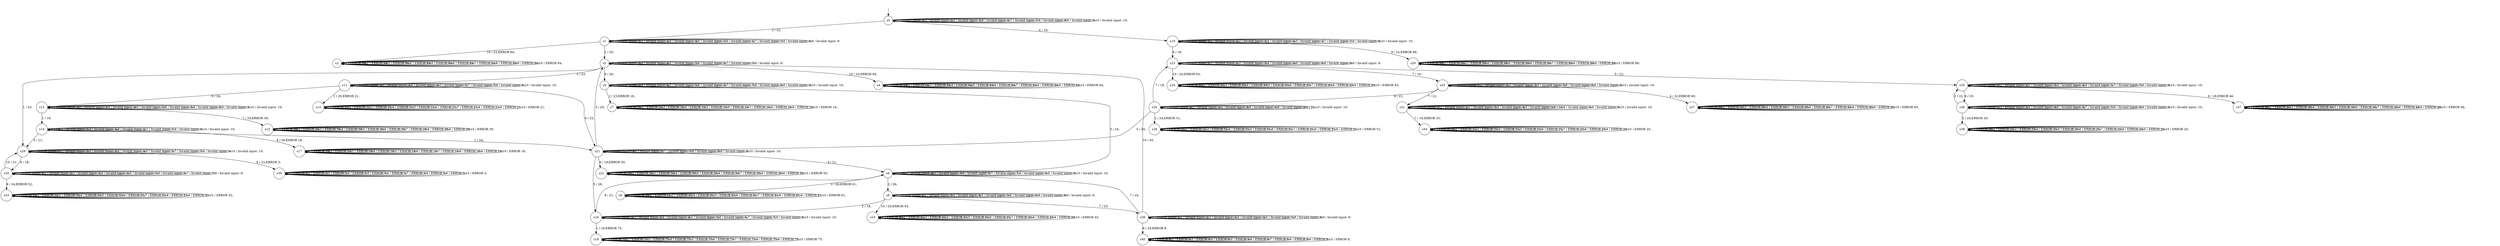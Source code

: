 digraph g {
__start0 [label="" shape="none"];

	s0 [shape="circle" label="s0"];
	s1 [shape="circle" label="s1"];
	s2 [shape="circle" label="s2"];
	s3 [shape="circle" label="s3"];
	s4 [shape="circle" label="s4"];
	s5 [shape="circle" label="s5"];
	s6 [shape="circle" label="s6"];
	s7 [shape="circle" label="s7"];
	s8 [shape="circle" label="s8"];
	s9 [shape="circle" label="s9"];
	s10 [shape="circle" label="s10"];
	s11 [shape="circle" label="s11"];
	s12 [shape="circle" label="s12"];
	s13 [shape="circle" label="s13"];
	s14 [shape="circle" label="s14"];
	s15 [shape="circle" label="s15"];
	s16 [shape="circle" label="s16"];
	s17 [shape="circle" label="s17"];
	s18 [shape="circle" label="s18"];
	s19 [shape="circle" label="s19"];
	s20 [shape="circle" label="s20"];
	s21 [shape="circle" label="s21"];
	s22 [shape="circle" label="s22"];
	s23 [shape="circle" label="s23"];
	s24 [shape="circle" label="s24"];
	s25 [shape="circle" label="s25"];
	s26 [shape="circle" label="s26"];
	s27 [shape="circle" label="s27"];
	s28 [shape="circle" label="s28"];
	s29 [shape="circle" label="s29"];
	s30 [shape="circle" label="s30"];
	s31 [shape="circle" label="s31"];
	s32 [shape="circle" label="s32"];
	s33 [shape="circle" label="s33"];
	s34 [shape="circle" label="s34"];
	s35 [shape="circle" label="s35"];
	s36 [shape="circle" label="s36"];
	s37 [shape="circle" label="s37"];
	s38 [shape="circle" label="s38"];
	s39 [shape="circle" label="s39"];
	s40 [shape="circle" label="s40"];
	s0 -> s0 [label="1 / Invalid input: 1;"];
	s0 -> s0 [label="2 / Invalid input: 2;"];
	s0 -> s1 [label="3 / 22;"];
	s0 -> s19 [label="4 / 18;"];
	s0 -> s0 [label="5 / Invalid input: 5;"];
	s0 -> s0 [label="6 / Invalid input: 6;"];
	s0 -> s0 [label="7 / Invalid input: 7;"];
	s0 -> s0 [label="8 / Invalid input: 8;"];
	s0 -> s0 [label="9 / Invalid input: 9;"];
	s0 -> s0 [label="10 / Invalid input: 10;"];
	s1 -> s1 [label="1 / Invalid input: 1;"];
	s1 -> s3 [label="2 / 20;"];
	s1 -> s1 [label="3 / Invalid input: 3;"];
	s1 -> s1 [label="4 / Invalid input: 4;"];
	s1 -> s1 [label="5 / Invalid input: 5;"];
	s1 -> s1 [label="6 / Invalid input: 6;"];
	s1 -> s1 [label="7 / Invalid input: 7;"];
	s1 -> s1 [label="8 / Invalid input: 8;"];
	s1 -> s1 [label="9 / Invalid input: 9;"];
	s1 -> s2 [label="10 / 23;ERROR 84;"];
	s2 -> s2 [label="1 / ERROR 84;"];
	s2 -> s2 [label="2 / ERROR 84;"];
	s2 -> s2 [label="3 / ERROR 84;"];
	s2 -> s2 [label="4 / ERROR 84;"];
	s2 -> s2 [label="5 / ERROR 84;"];
	s2 -> s2 [label="6 / ERROR 84;"];
	s2 -> s2 [label="7 / ERROR 84;"];
	s2 -> s2 [label="8 / ERROR 84;"];
	s2 -> s2 [label="9 / ERROR 84;"];
	s2 -> s2 [label="10 / ERROR 84;"];
	s3 -> s29 [label="1 / 23;"];
	s3 -> s3 [label="2 / Invalid input: 2;"];
	s3 -> s11 [label="3 / 23;"];
	s3 -> s3 [label="4 / Invalid input: 4;"];
	s3 -> s3 [label="5 / Invalid input: 5;"];
	s3 -> s3 [label="6 / Invalid input: 6;"];
	s3 -> s3 [label="7 / Invalid input: 7;"];
	s3 -> s3 [label="8 / Invalid input: 8;"];
	s3 -> s5 [label="9 / 26;"];
	s3 -> s4 [label="10 / 16;ERROR 64;"];
	s4 -> s4 [label="1 / ERROR 64;"];
	s4 -> s4 [label="2 / ERROR 64;"];
	s4 -> s4 [label="3 / ERROR 64;"];
	s4 -> s4 [label="4 / ERROR 64;"];
	s4 -> s4 [label="5 / ERROR 64;"];
	s4 -> s4 [label="6 / ERROR 64;"];
	s4 -> s4 [label="7 / ERROR 64;"];
	s4 -> s4 [label="8 / ERROR 64;"];
	s4 -> s4 [label="9 / ERROR 64;"];
	s4 -> s4 [label="10 / ERROR 64;"];
	s5 -> s5 [label="1 / Invalid input: 1;"];
	s5 -> s7 [label="2 / 23;ERROR 16;"];
	s5 -> s6 [label="3 / 24;"];
	s5 -> s5 [label="4 / Invalid input: 4;"];
	s5 -> s5 [label="5 / Invalid input: 5;"];
	s5 -> s5 [label="6 / Invalid input: 6;"];
	s5 -> s5 [label="7 / Invalid input: 7;"];
	s5 -> s5 [label="8 / Invalid input: 8;"];
	s5 -> s5 [label="9 / Invalid input: 9;"];
	s5 -> s5 [label="10 / Invalid input: 10;"];
	s6 -> s6 [label="1 / 24;"];
	s6 -> s8 [label="2 / 26;"];
	s6 -> s9 [label="3 / 26;ERROR 61;"];
	s6 -> s6 [label="4 / Invalid input: 4;"];
	s6 -> s6 [label="5 / Invalid input: 5;"];
	s6 -> s6 [label="6 / Invalid input: 6;"];
	s6 -> s6 [label="7 / Invalid input: 7;"];
	s6 -> s6 [label="8 / Invalid input: 8;"];
	s6 -> s6 [label="9 / Invalid input: 9;"];
	s6 -> s6 [label="10 / Invalid input: 10;"];
	s7 -> s7 [label="1 / ERROR 16;"];
	s7 -> s7 [label="2 / ERROR 16;"];
	s7 -> s7 [label="3 / ERROR 16;"];
	s7 -> s7 [label="4 / ERROR 16;"];
	s7 -> s7 [label="5 / ERROR 16;"];
	s7 -> s7 [label="6 / ERROR 16;"];
	s7 -> s7 [label="7 / ERROR 16;"];
	s7 -> s7 [label="8 / ERROR 16;"];
	s7 -> s7 [label="9 / ERROR 16;"];
	s7 -> s7 [label="10 / ERROR 16;"];
	s8 -> s8 [label="1 / Invalid input: 1;"];
	s8 -> s16 [label="2 / 18;"];
	s8 -> s8 [label="3 / Invalid input: 3;"];
	s8 -> s8 [label="4 / Invalid input: 4;"];
	s8 -> s8 [label="5 / Invalid input: 5;"];
	s8 -> s8 [label="6 / Invalid input: 6;"];
	s8 -> s39 [label="7 / 23;"];
	s8 -> s8 [label="8 / Invalid input: 8;"];
	s8 -> s8 [label="9 / Invalid input: 9;"];
	s8 -> s10 [label="10 / 20;ERROR 45;"];
	s9 -> s9 [label="1 / ERROR 61;"];
	s9 -> s9 [label="2 / ERROR 61;"];
	s9 -> s9 [label="3 / ERROR 61;"];
	s9 -> s9 [label="4 / ERROR 61;"];
	s9 -> s9 [label="5 / ERROR 61;"];
	s9 -> s9 [label="6 / ERROR 61;"];
	s9 -> s9 [label="7 / ERROR 61;"];
	s9 -> s9 [label="8 / ERROR 61;"];
	s9 -> s9 [label="9 / ERROR 61;"];
	s9 -> s9 [label="10 / ERROR 61;"];
	s10 -> s10 [label="1 / ERROR 45;"];
	s10 -> s10 [label="2 / ERROR 45;"];
	s10 -> s10 [label="3 / ERROR 45;"];
	s10 -> s10 [label="4 / ERROR 45;"];
	s10 -> s10 [label="5 / ERROR 45;"];
	s10 -> s10 [label="6 / ERROR 45;"];
	s10 -> s10 [label="7 / ERROR 45;"];
	s10 -> s10 [label="8 / ERROR 45;"];
	s10 -> s10 [label="9 / ERROR 45;"];
	s10 -> s10 [label="10 / ERROR 45;"];
	s11 -> s13 [label="1 / 20;ERROR 21;"];
	s11 -> s11 [label="2 / Invalid input: 2;"];
	s11 -> s11 [label="3 / Invalid input: 3;"];
	s11 -> s11 [label="4 / Invalid input: 4;"];
	s11 -> s11 [label="5 / Invalid input: 5;"];
	s11 -> s21 [label="6 / 22;"];
	s11 -> s11 [label="7 / Invalid input: 7;"];
	s11 -> s11 [label="8 / Invalid input: 8;"];
	s11 -> s12 [label="9 / 24;"];
	s11 -> s11 [label="10 / Invalid input: 10;"];
	s12 -> s14 [label="1 / 18;"];
	s12 -> s12 [label="2 / Invalid input: 2;"];
	s12 -> s12 [label="3 / Invalid input: 3;"];
	s12 -> s12 [label="4 / Invalid input: 4;"];
	s12 -> s12 [label="5 / Invalid input: 5;"];
	s12 -> s12 [label="6 / Invalid input: 6;"];
	s12 -> s15 [label="7 / 24;ERROR 39;"];
	s12 -> s12 [label="8 / Invalid input: 8;"];
	s12 -> s12 [label="9 / Invalid input: 9;"];
	s12 -> s12 [label="10 / Invalid input: 10;"];
	s13 -> s13 [label="1 / ERROR 21;"];
	s13 -> s13 [label="2 / ERROR 21;"];
	s13 -> s13 [label="3 / ERROR 21;"];
	s13 -> s13 [label="4 / ERROR 21;"];
	s13 -> s13 [label="5 / ERROR 21;"];
	s13 -> s13 [label="6 / ERROR 21;"];
	s13 -> s13 [label="7 / ERROR 21;"];
	s13 -> s13 [label="8 / ERROR 21;"];
	s13 -> s13 [label="9 / ERROR 21;"];
	s13 -> s13 [label="10 / ERROR 21;"];
	s14 -> s21 [label="1 / 24;"];
	s14 -> s14 [label="2 / 19;"];
	s14 -> s14 [label="3 / Invalid input: 3;"];
	s14 -> s14 [label="4 / Invalid input: 4;"];
	s14 -> s29 [label="5 / 21;"];
	s14 -> s14 [label="6 / Invalid input: 6;"];
	s14 -> s14 [label="7 / Invalid input: 7;"];
	s14 -> s17 [label="8 / 26;ERROR 18;"];
	s14 -> s14 [label="9 / Invalid input: 9;"];
	s14 -> s14 [label="10 / Invalid input: 10;"];
	s15 -> s15 [label="1 / ERROR 39;"];
	s15 -> s15 [label="2 / ERROR 39;"];
	s15 -> s15 [label="3 / ERROR 39;"];
	s15 -> s15 [label="4 / ERROR 39;"];
	s15 -> s15 [label="5 / ERROR 39;"];
	s15 -> s15 [label="6 / ERROR 39;"];
	s15 -> s15 [label="7 / ERROR 39;"];
	s15 -> s15 [label="8 / ERROR 39;"];
	s15 -> s15 [label="9 / ERROR 39;"];
	s15 -> s15 [label="10 / ERROR 39;"];
	s16 -> s18 [label="1 / 18;ERROR 75;"];
	s16 -> s16 [label="2 / Invalid input: 2;"];
	s16 -> s16 [label="3 / Invalid input: 3;"];
	s16 -> s16 [label="4 / Invalid input: 4;"];
	s16 -> s16 [label="5 / Invalid input: 5;"];
	s16 -> s16 [label="6 / Invalid input: 6;"];
	s16 -> s16 [label="7 / Invalid input: 7;"];
	s16 -> s6 [label="8 / 21;"];
	s16 -> s16 [label="9 / Invalid input: 9;"];
	s16 -> s16 [label="10 / Invalid input: 10;"];
	s17 -> s17 [label="1 / ERROR 18;"];
	s17 -> s17 [label="2 / ERROR 18;"];
	s17 -> s17 [label="3 / ERROR 18;"];
	s17 -> s17 [label="4 / ERROR 18;"];
	s17 -> s17 [label="5 / ERROR 18;"];
	s17 -> s17 [label="6 / ERROR 18;"];
	s17 -> s17 [label="7 / ERROR 18;"];
	s17 -> s17 [label="8 / ERROR 18;"];
	s17 -> s17 [label="9 / ERROR 18;"];
	s17 -> s17 [label="10 / ERROR 18;"];
	s18 -> s18 [label="1 / ERROR 75;"];
	s18 -> s18 [label="2 / ERROR 75;"];
	s18 -> s18 [label="3 / ERROR 75;"];
	s18 -> s18 [label="4 / ERROR 75;"];
	s18 -> s18 [label="5 / ERROR 75;"];
	s18 -> s18 [label="6 / ERROR 75;"];
	s18 -> s18 [label="7 / ERROR 75;"];
	s18 -> s18 [label="8 / ERROR 75;"];
	s18 -> s18 [label="9 / ERROR 75;"];
	s18 -> s18 [label="10 / ERROR 75;"];
	s19 -> s19 [label="1 / Invalid input: 1;"];
	s19 -> s19 [label="2 / Invalid input: 2;"];
	s19 -> s19 [label="3 / Invalid input: 3;"];
	s19 -> s19 [label="4 / Invalid input: 4;"];
	s19 -> s19 [label="5 / Invalid input: 5;"];
	s19 -> s23 [label="6 / 18;"];
	s19 -> s19 [label="7 / Invalid input: 7;"];
	s19 -> s20 [label="8 / 22;ERROR 88;"];
	s19 -> s19 [label="9 / Invalid input: 9;"];
	s19 -> s19 [label="10 / Invalid input: 10;"];
	s20 -> s20 [label="1 / ERROR 88;"];
	s20 -> s20 [label="2 / ERROR 88;"];
	s20 -> s20 [label="3 / ERROR 88;"];
	s20 -> s20 [label="4 / ERROR 88;"];
	s20 -> s20 [label="5 / ERROR 88;"];
	s20 -> s20 [label="6 / ERROR 88;"];
	s20 -> s20 [label="7 / ERROR 88;"];
	s20 -> s20 [label="8 / ERROR 88;"];
	s20 -> s20 [label="9 / ERROR 88;"];
	s20 -> s20 [label="10 / ERROR 88;"];
	s21 -> s21 [label="1 / Invalid input: 1;"];
	s21 -> s21 [label="2 / Invalid input: 2;"];
	s21 -> s3 [label="3 / 20;"];
	s21 -> s6 [label="4 / 21;"];
	s21 -> s16 [label="5 / 26;"];
	s21 -> s22 [label="6 / 18;ERROR 50;"];
	s21 -> s21 [label="7 / Invalid input: 7;"];
	s21 -> s21 [label="8 / Invalid input: 8;"];
	s21 -> s21 [label="9 / Invalid input: 9;"];
	s21 -> s21 [label="10 / Invalid input: 10;"];
	s22 -> s22 [label="1 / ERROR 50;"];
	s22 -> s22 [label="2 / ERROR 50;"];
	s22 -> s22 [label="3 / ERROR 50;"];
	s22 -> s22 [label="4 / ERROR 50;"];
	s22 -> s22 [label="5 / ERROR 50;"];
	s22 -> s22 [label="6 / ERROR 50;"];
	s22 -> s22 [label="7 / ERROR 50;"];
	s22 -> s22 [label="8 / ERROR 50;"];
	s22 -> s22 [label="9 / ERROR 50;"];
	s22 -> s22 [label="10 / ERROR 50;"];
	s23 -> s23 [label="1 / Invalid input: 1;"];
	s23 -> s23 [label="2 / Invalid input: 2;"];
	s23 -> s23 [label="3 / Invalid input: 3;"];
	s23 -> s23 [label="4 / Invalid input: 4;"];
	s23 -> s35 [label="5 / 22;"];
	s23 -> s23 [label="6 / Invalid input: 6;"];
	s23 -> s25 [label="7 / 16;"];
	s23 -> s23 [label="8 / Invalid input: 8;"];
	s23 -> s23 [label="9 / Invalid input: 9;"];
	s23 -> s24 [label="10 / 20;ERROR 93;"];
	s24 -> s24 [label="1 / ERROR 93;"];
	s24 -> s24 [label="2 / ERROR 93;"];
	s24 -> s24 [label="3 / ERROR 93;"];
	s24 -> s24 [label="4 / ERROR 93;"];
	s24 -> s24 [label="5 / ERROR 93;"];
	s24 -> s24 [label="6 / ERROR 93;"];
	s24 -> s24 [label="7 / ERROR 93;"];
	s24 -> s24 [label="8 / ERROR 93;"];
	s24 -> s24 [label="9 / ERROR 93;"];
	s24 -> s24 [label="10 / ERROR 93;"];
	s25 -> s25 [label="1 / Invalid input: 1;"];
	s25 -> s25 [label="2 / Invalid input: 2;"];
	s25 -> s25 [label="3 / Invalid input: 3;"];
	s25 -> s27 [label="4 / 22;ERROR 60;"];
	s25 -> s25 [label="5 / Invalid input: 5;"];
	s25 -> s25 [label="6 / Invalid input: 6;"];
	s25 -> s31 [label="7 / 21;"];
	s25 -> s25 [label="8 / Invalid input: 8;"];
	s25 -> s26 [label="9 / 21;"];
	s25 -> s25 [label="10 / Invalid input: 10;"];
	s26 -> s28 [label="1 / 24;ERROR 51;"];
	s26 -> s26 [label="2 / Invalid input: 2;"];
	s26 -> s26 [label="3 / Invalid input: 3;"];
	s26 -> s26 [label="4 / Invalid input: 4;"];
	s26 -> s21 [label="5 / 24;"];
	s26 -> s26 [label="6 / Invalid input: 6;"];
	s26 -> s23 [label="7 / 18;"];
	s26 -> s26 [label="8 / Invalid input: 8;"];
	s26 -> s26 [label="9 / 21;"];
	s26 -> s26 [label="10 / Invalid input: 10;"];
	s27 -> s27 [label="1 / ERROR 60;"];
	s27 -> s27 [label="2 / ERROR 60;"];
	s27 -> s27 [label="3 / ERROR 60;"];
	s27 -> s27 [label="4 / ERROR 60;"];
	s27 -> s27 [label="5 / ERROR 60;"];
	s27 -> s27 [label="6 / ERROR 60;"];
	s27 -> s27 [label="7 / ERROR 60;"];
	s27 -> s27 [label="8 / ERROR 60;"];
	s27 -> s27 [label="9 / ERROR 60;"];
	s27 -> s27 [label="10 / ERROR 60;"];
	s28 -> s28 [label="1 / ERROR 51;"];
	s28 -> s28 [label="2 / ERROR 51;"];
	s28 -> s28 [label="3 / ERROR 51;"];
	s28 -> s28 [label="4 / ERROR 51;"];
	s28 -> s28 [label="5 / ERROR 51;"];
	s28 -> s28 [label="6 / ERROR 51;"];
	s28 -> s28 [label="7 / ERROR 51;"];
	s28 -> s28 [label="8 / ERROR 51;"];
	s28 -> s28 [label="9 / ERROR 51;"];
	s28 -> s28 [label="10 / ERROR 51;"];
	s29 -> s29 [label="1 / Invalid input: 1;"];
	s29 -> s29 [label="2 / Invalid input: 2;"];
	s29 -> s29 [label="3 / Invalid input: 3;"];
	s29 -> s29 [label="4 / Invalid input: 4;"];
	s29 -> s29 [label="5 / Invalid input: 5;"];
	s29 -> s32 [label="6 / 18;"];
	s29 -> s29 [label="7 / Invalid input: 7;"];
	s29 -> s30 [label="8 / 22;ERROR 3;"];
	s29 -> s29 [label="9 / Invalid input: 9;"];
	s29 -> s29 [label="10 / Invalid input: 10;"];
	s30 -> s30 [label="1 / ERROR 3;"];
	s30 -> s30 [label="2 / ERROR 3;"];
	s30 -> s30 [label="3 / ERROR 3;"];
	s30 -> s30 [label="4 / ERROR 3;"];
	s30 -> s30 [label="5 / ERROR 3;"];
	s30 -> s30 [label="6 / ERROR 3;"];
	s30 -> s30 [label="7 / ERROR 3;"];
	s30 -> s30 [label="8 / ERROR 3;"];
	s30 -> s30 [label="9 / ERROR 3;"];
	s30 -> s30 [label="10 / ERROR 3;"];
	s31 -> s31 [label="1 / Invalid input: 1;"];
	s31 -> s31 [label="2 / Invalid input: 2;"];
	s31 -> s31 [label="3 / Invalid input: 3;"];
	s31 -> s31 [label="4 / Invalid input: 4;"];
	s31 -> s31 [label="5 / Invalid input: 5;"];
	s31 -> s31 [label="6 / 16;"];
	s31 -> s34 [label="7 / 16;ERROR 25;"];
	s31 -> s31 [label="8 / Invalid input: 8;"];
	s31 -> s31 [label="9 / Invalid input: 9;"];
	s31 -> s31 [label="10 / Invalid input: 10;"];
	s32 -> s32 [label="1 / Invalid input: 1;"];
	s32 -> s32 [label="2 / Invalid input: 2;"];
	s32 -> s32 [label="3 / Invalid input: 3;"];
	s32 -> s32 [label="4 / Invalid input: 4;"];
	s32 -> s32 [label="5 / Invalid input: 5;"];
	s32 -> s32 [label="6 / Invalid input: 6;"];
	s32 -> s32 [label="7 / Invalid input: 7;"];
	s32 -> s33 [label="8 / 24;ERROR 52;"];
	s32 -> s32 [label="9 / Invalid input: 9;"];
	s32 -> s29 [label="10 / 21;"];
	s33 -> s33 [label="1 / ERROR 52;"];
	s33 -> s33 [label="2 / ERROR 52;"];
	s33 -> s33 [label="3 / ERROR 52;"];
	s33 -> s33 [label="4 / ERROR 52;"];
	s33 -> s33 [label="5 / ERROR 52;"];
	s33 -> s33 [label="6 / ERROR 52;"];
	s33 -> s33 [label="7 / ERROR 52;"];
	s33 -> s33 [label="8 / ERROR 52;"];
	s33 -> s33 [label="9 / ERROR 52;"];
	s33 -> s33 [label="10 / ERROR 52;"];
	s34 -> s34 [label="1 / ERROR 25;"];
	s34 -> s34 [label="2 / ERROR 25;"];
	s34 -> s34 [label="3 / ERROR 25;"];
	s34 -> s34 [label="4 / ERROR 25;"];
	s34 -> s34 [label="5 / ERROR 25;"];
	s34 -> s34 [label="6 / ERROR 25;"];
	s34 -> s34 [label="7 / ERROR 25;"];
	s34 -> s34 [label="8 / ERROR 25;"];
	s34 -> s34 [label="9 / ERROR 25;"];
	s34 -> s34 [label="10 / ERROR 25;"];
	s35 -> s35 [label="1 / Invalid input: 1;"];
	s35 -> s35 [label="2 / Invalid input: 2;"];
	s35 -> s35 [label="3 / Invalid input: 3;"];
	s35 -> s35 [label="4 / Invalid input: 4;"];
	s35 -> s35 [label="5 / Invalid input: 5;"];
	s35 -> s37 [label="6 / 18;ERROR 46;"];
	s35 -> s35 [label="7 / Invalid input: 7;"];
	s35 -> s35 [label="8 / Invalid input: 8;"];
	s35 -> s36 [label="9 / 25;"];
	s35 -> s35 [label="10 / Invalid input: 10;"];
	s36 -> s36 [label="1 / Invalid input: 1;"];
	s36 -> s35 [label="2 / 22;"];
	s36 -> s36 [label="3 / Invalid input: 3;"];
	s36 -> s36 [label="4 / Invalid input: 4;"];
	s36 -> s38 [label="5 / 24;ERROR 20;"];
	s36 -> s36 [label="6 / Invalid input: 6;"];
	s36 -> s36 [label="7 / Invalid input: 7;"];
	s36 -> s36 [label="8 / Invalid input: 8;"];
	s36 -> s36 [label="9 / Invalid input: 9;"];
	s36 -> s36 [label="10 / Invalid input: 10;"];
	s37 -> s37 [label="1 / ERROR 46;"];
	s37 -> s37 [label="2 / ERROR 46;"];
	s37 -> s37 [label="3 / ERROR 46;"];
	s37 -> s37 [label="4 / ERROR 46;"];
	s37 -> s37 [label="5 / ERROR 46;"];
	s37 -> s37 [label="6 / ERROR 46;"];
	s37 -> s37 [label="7 / ERROR 46;"];
	s37 -> s37 [label="8 / ERROR 46;"];
	s37 -> s37 [label="9 / ERROR 46;"];
	s37 -> s37 [label="10 / ERROR 46;"];
	s38 -> s38 [label="1 / ERROR 20;"];
	s38 -> s38 [label="2 / ERROR 20;"];
	s38 -> s38 [label="3 / ERROR 20;"];
	s38 -> s38 [label="4 / ERROR 20;"];
	s38 -> s38 [label="5 / ERROR 20;"];
	s38 -> s38 [label="6 / ERROR 20;"];
	s38 -> s38 [label="7 / ERROR 20;"];
	s38 -> s38 [label="8 / ERROR 20;"];
	s38 -> s38 [label="9 / ERROR 20;"];
	s38 -> s38 [label="10 / ERROR 20;"];
	s39 -> s39 [label="1 / Invalid input: 1;"];
	s39 -> s39 [label="2 / Invalid input: 2;"];
	s39 -> s39 [label="3 / Invalid input: 3;"];
	s39 -> s39 [label="4 / Invalid input: 4;"];
	s39 -> s39 [label="5 / Invalid input: 5;"];
	s39 -> s40 [label="6 / 24;ERROR 8;"];
	s39 -> s6 [label="7 / 24;"];
	s39 -> s39 [label="8 / Invalid input: 8;"];
	s39 -> s39 [label="9 / Invalid input: 9;"];
	s39 -> s3 [label="10 / 20;"];
	s40 -> s40 [label="1 / ERROR 8;"];
	s40 -> s40 [label="2 / ERROR 8;"];
	s40 -> s40 [label="3 / ERROR 8;"];
	s40 -> s40 [label="4 / ERROR 8;"];
	s40 -> s40 [label="5 / ERROR 8;"];
	s40 -> s40 [label="6 / ERROR 8;"];
	s40 -> s40 [label="7 / ERROR 8;"];
	s40 -> s40 [label="8 / ERROR 8;"];
	s40 -> s40 [label="9 / ERROR 8;"];
	s40 -> s40 [label="10 / ERROR 8;"];

__start0 -> s0;
}

